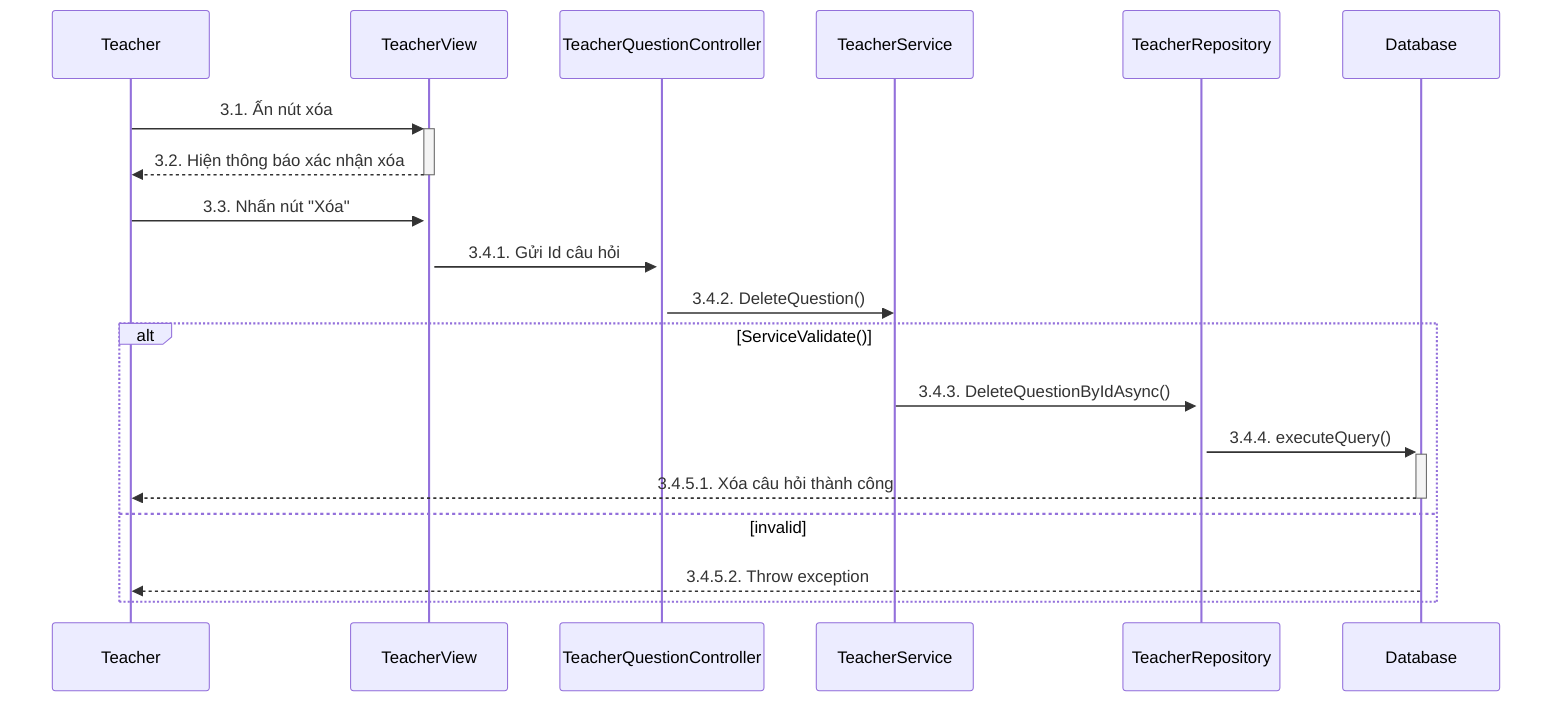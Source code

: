 sequenceDiagram
    participant Teacher
    participant TeacherView
    participant TeacherQuestionController
    participant TeacherService
    participant TeacherRepository
    participant Database

    Teacher->>+TeacherView: 3.1. Ấn nút xóa
    TeacherView-->>-Teacher: 3.2. Hiện thông báo xác nhận xóa
    Teacher->>+TeacherView: 3.3. Nhấn nút "Xóa"
    TeacherView->>+TeacherQuestionController: 3.4.1. Gửi Id câu hỏi
    TeacherQuestionController->>TeacherService: 3.4.2. DeleteQuestion()
    alt ServiceValidate()
        TeacherService->>+TeacherRepository: 3.4.3. DeleteQuestionByIdAsync()
        TeacherRepository->>+Database: 3.4.4. executeQuery()

        Database-->>-Teacher: 3.4.5.1. Xóa câu hỏi thành công
    else invalid
        Database-->>Teacher: 3.4.5.2. Throw exception
    end